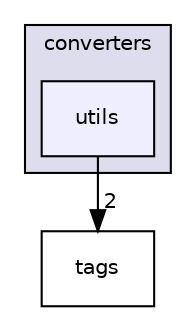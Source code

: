digraph "/home/travis/build/PO-31/QtReports/qtreports/src/converters/utils" {
  bgcolor=transparent;
  compound=true
  node [ fontsize="10", fontname="Helvetica"];
  edge [ labelfontsize="10", labelfontname="Helvetica"];
  subgraph clusterdir_e8657ccaf913ba826a3f11d9a8ba20c3 {
    graph [ bgcolor="#ddddee", pencolor="black", label="converters" fontname="Helvetica", fontsize="10", URL="dir_e8657ccaf913ba826a3f11d9a8ba20c3.html"]
  dir_80f99c00af8443f5fede38a31e95e422 [shape=box, label="utils", style="filled", fillcolor="#eeeeff", pencolor="black", URL="dir_80f99c00af8443f5fede38a31e95e422.html"];
  }
  dir_95b01a3e7c2e38eb5eedb8e79cda609e [shape=box label="tags" URL="dir_95b01a3e7c2e38eb5eedb8e79cda609e.html"];
  dir_80f99c00af8443f5fede38a31e95e422->dir_95b01a3e7c2e38eb5eedb8e79cda609e [headlabel="2", labeldistance=1.5 headhref="dir_000006_000008.html"];
}
